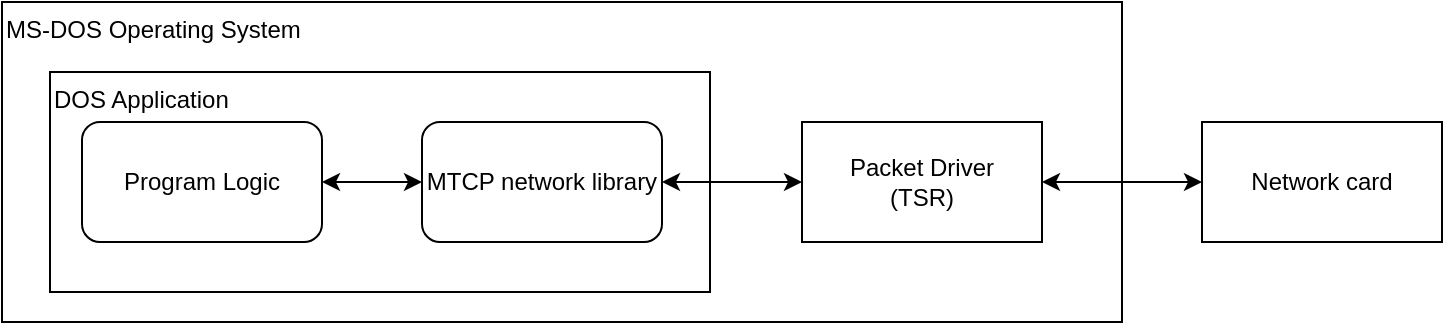 <mxfile version="21.1.1" type="device">
  <diagram id="BlyHgsyzRR_MkAO89VkU" name="Page-1">
    <mxGraphModel dx="796" dy="475" grid="1" gridSize="10" guides="1" tooltips="1" connect="1" arrows="1" fold="1" page="1" pageScale="1" pageWidth="827" pageHeight="1169" math="0" shadow="0">
      <root>
        <mxCell id="0" />
        <mxCell id="1" parent="0" />
        <mxCell id="RWtqDBcKEy0syImxg1HP-4" value="MS-DOS Operating System" style="rounded=0;whiteSpace=wrap;html=1;verticalAlign=top;align=left;" parent="1" vertex="1">
          <mxGeometry x="60" y="170" width="560" height="160" as="geometry" />
        </mxCell>
        <mxCell id="RWtqDBcKEy0syImxg1HP-1" value="DOS Application" style="rounded=0;whiteSpace=wrap;html=1;verticalAlign=top;align=left;" parent="1" vertex="1">
          <mxGeometry x="84" y="205" width="330" height="110" as="geometry" />
        </mxCell>
        <mxCell id="RWtqDBcKEy0syImxg1HP-2" value="Program Logic" style="rounded=1;whiteSpace=wrap;html=1;" parent="1" vertex="1">
          <mxGeometry x="100" y="230" width="120" height="60" as="geometry" />
        </mxCell>
        <mxCell id="RWtqDBcKEy0syImxg1HP-3" value="MTCP network library" style="rounded=1;whiteSpace=wrap;html=1;" parent="1" vertex="1">
          <mxGeometry x="270" y="230" width="120" height="60" as="geometry" />
        </mxCell>
        <mxCell id="RWtqDBcKEy0syImxg1HP-6" value="Packet Driver&lt;br&gt;(TSR)" style="rounded=0;whiteSpace=wrap;html=1;" parent="1" vertex="1">
          <mxGeometry x="460" y="230" width="120" height="60" as="geometry" />
        </mxCell>
        <mxCell id="RWtqDBcKEy0syImxg1HP-7" value="Network card" style="rounded=0;whiteSpace=wrap;html=1;" parent="1" vertex="1">
          <mxGeometry x="660" y="230" width="120" height="60" as="geometry" />
        </mxCell>
        <mxCell id="RWtqDBcKEy0syImxg1HP-8" value="" style="endArrow=classic;startArrow=classic;html=1;rounded=0;exitX=1;exitY=0.5;exitDx=0;exitDy=0;entryX=0;entryY=0.5;entryDx=0;entryDy=0;" parent="1" source="RWtqDBcKEy0syImxg1HP-2" target="RWtqDBcKEy0syImxg1HP-3" edge="1">
          <mxGeometry width="50" height="50" relative="1" as="geometry">
            <mxPoint x="480" y="510" as="sourcePoint" />
            <mxPoint x="530" y="460" as="targetPoint" />
          </mxGeometry>
        </mxCell>
        <mxCell id="RWtqDBcKEy0syImxg1HP-9" value="" style="endArrow=classic;startArrow=classic;html=1;rounded=0;exitX=1;exitY=0.5;exitDx=0;exitDy=0;entryX=0;entryY=0.5;entryDx=0;entryDy=0;" parent="1" source="RWtqDBcKEy0syImxg1HP-3" target="RWtqDBcKEy0syImxg1HP-6" edge="1">
          <mxGeometry width="50" height="50" relative="1" as="geometry">
            <mxPoint x="390" y="330" as="sourcePoint" />
            <mxPoint x="440" y="280" as="targetPoint" />
          </mxGeometry>
        </mxCell>
        <mxCell id="RWtqDBcKEy0syImxg1HP-10" value="" style="endArrow=classic;startArrow=classic;html=1;rounded=0;entryX=0;entryY=0.5;entryDx=0;entryDy=0;" parent="1" target="RWtqDBcKEy0syImxg1HP-7" edge="1">
          <mxGeometry width="50" height="50" relative="1" as="geometry">
            <mxPoint x="580" y="260" as="sourcePoint" />
            <mxPoint x="630" y="210" as="targetPoint" />
          </mxGeometry>
        </mxCell>
      </root>
    </mxGraphModel>
  </diagram>
</mxfile>
